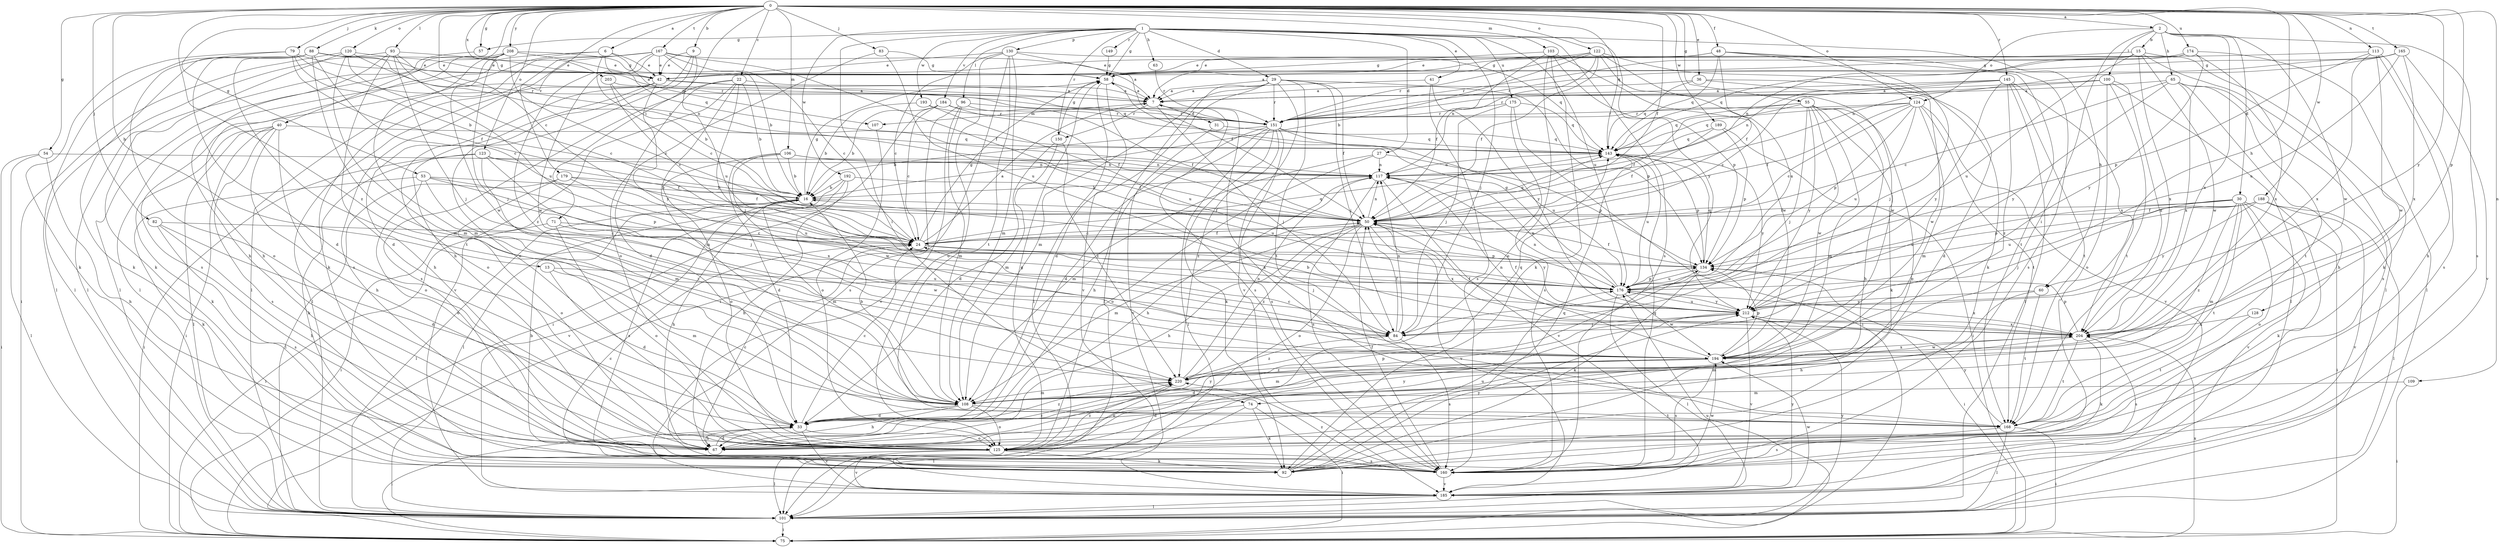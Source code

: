 strict digraph  {
0;
1;
2;
6;
7;
9;
13;
15;
16;
22;
24;
27;
29;
30;
31;
33;
36;
40;
41;
42;
48;
50;
53;
54;
55;
57;
58;
60;
63;
65;
67;
71;
74;
75;
79;
82;
83;
84;
88;
92;
93;
96;
100;
101;
103;
106;
107;
108;
109;
113;
117;
120;
122;
123;
124;
125;
128;
130;
134;
143;
145;
149;
150;
151;
160;
165;
167;
168;
174;
175;
176;
179;
184;
185;
188;
189;
192;
193;
194;
203;
204;
208;
212;
220;
0 -> 2  [label=a];
0 -> 6  [label=a];
0 -> 9  [label=b];
0 -> 13  [label=b];
0 -> 22  [label=c];
0 -> 24  [label=c];
0 -> 36  [label=e];
0 -> 40  [label=e];
0 -> 48  [label=f];
0 -> 50  [label=f];
0 -> 53  [label=g];
0 -> 54  [label=g];
0 -> 55  [label=g];
0 -> 57  [label=g];
0 -> 60  [label=h];
0 -> 71  [label=i];
0 -> 79  [label=j];
0 -> 82  [label=j];
0 -> 83  [label=j];
0 -> 88  [label=k];
0 -> 93  [label=l];
0 -> 103  [label=m];
0 -> 106  [label=m];
0 -> 109  [label=n];
0 -> 113  [label=n];
0 -> 120  [label=o];
0 -> 122  [label=o];
0 -> 123  [label=o];
0 -> 124  [label=o];
0 -> 128  [label=p];
0 -> 143  [label=q];
0 -> 145  [label=r];
0 -> 165  [label=t];
0 -> 167  [label=t];
0 -> 174  [label=u];
0 -> 179  [label=v];
0 -> 188  [label=w];
0 -> 189  [label=w];
0 -> 203  [label=x];
0 -> 208  [label=y];
0 -> 212  [label=y];
0 -> 220  [label=z];
1 -> 27  [label=d];
1 -> 29  [label=d];
1 -> 41  [label=e];
1 -> 57  [label=g];
1 -> 58  [label=g];
1 -> 60  [label=h];
1 -> 63  [label=h];
1 -> 74  [label=i];
1 -> 84  [label=j];
1 -> 96  [label=l];
1 -> 130  [label=p];
1 -> 149  [label=r];
1 -> 150  [label=r];
1 -> 160  [label=s];
1 -> 175  [label=u];
1 -> 176  [label=u];
1 -> 184  [label=v];
1 -> 192  [label=w];
1 -> 193  [label=w];
1 -> 212  [label=y];
2 -> 15  [label=b];
2 -> 30  [label=d];
2 -> 65  [label=h];
2 -> 74  [label=i];
2 -> 100  [label=l];
2 -> 124  [label=o];
2 -> 160  [label=s];
2 -> 194  [label=w];
2 -> 204  [label=x];
6 -> 24  [label=c];
6 -> 42  [label=e];
6 -> 101  [label=l];
6 -> 107  [label=m];
6 -> 143  [label=q];
6 -> 160  [label=s];
7 -> 31  [label=d];
7 -> 84  [label=j];
7 -> 107  [label=m];
7 -> 150  [label=r];
7 -> 160  [label=s];
9 -> 42  [label=e];
9 -> 67  [label=h];
9 -> 125  [label=o];
9 -> 176  [label=u];
13 -> 33  [label=d];
13 -> 108  [label=m];
13 -> 176  [label=u];
15 -> 58  [label=g];
15 -> 92  [label=k];
15 -> 101  [label=l];
15 -> 117  [label=n];
15 -> 151  [label=r];
15 -> 176  [label=u];
15 -> 194  [label=w];
15 -> 204  [label=x];
16 -> 50  [label=f];
16 -> 58  [label=g];
16 -> 67  [label=h];
16 -> 75  [label=i];
16 -> 101  [label=l];
16 -> 108  [label=m];
16 -> 160  [label=s];
22 -> 7  [label=a];
22 -> 16  [label=b];
22 -> 33  [label=d];
22 -> 84  [label=j];
22 -> 108  [label=m];
22 -> 160  [label=s];
22 -> 185  [label=v];
24 -> 7  [label=a];
24 -> 50  [label=f];
24 -> 58  [label=g];
24 -> 84  [label=j];
24 -> 134  [label=p];
24 -> 143  [label=q];
27 -> 108  [label=m];
27 -> 117  [label=n];
27 -> 125  [label=o];
27 -> 134  [label=p];
29 -> 7  [label=a];
29 -> 33  [label=d];
29 -> 50  [label=f];
29 -> 84  [label=j];
29 -> 101  [label=l];
29 -> 108  [label=m];
29 -> 134  [label=p];
29 -> 151  [label=r];
29 -> 168  [label=t];
29 -> 185  [label=v];
30 -> 50  [label=f];
30 -> 75  [label=i];
30 -> 84  [label=j];
30 -> 108  [label=m];
30 -> 125  [label=o];
30 -> 168  [label=t];
30 -> 176  [label=u];
30 -> 185  [label=v];
30 -> 220  [label=z];
31 -> 143  [label=q];
31 -> 185  [label=v];
33 -> 24  [label=c];
33 -> 67  [label=h];
33 -> 75  [label=i];
33 -> 125  [label=o];
33 -> 185  [label=v];
33 -> 220  [label=z];
36 -> 7  [label=a];
36 -> 33  [label=d];
36 -> 143  [label=q];
36 -> 194  [label=w];
40 -> 67  [label=h];
40 -> 75  [label=i];
40 -> 92  [label=k];
40 -> 101  [label=l];
40 -> 125  [label=o];
40 -> 143  [label=q];
40 -> 160  [label=s];
41 -> 7  [label=a];
41 -> 160  [label=s];
41 -> 212  [label=y];
42 -> 7  [label=a];
42 -> 67  [label=h];
42 -> 101  [label=l];
42 -> 125  [label=o];
42 -> 143  [label=q];
42 -> 212  [label=y];
48 -> 7  [label=a];
48 -> 42  [label=e];
48 -> 50  [label=f];
48 -> 84  [label=j];
48 -> 143  [label=q];
48 -> 160  [label=s];
48 -> 168  [label=t];
50 -> 24  [label=c];
50 -> 67  [label=h];
50 -> 108  [label=m];
50 -> 117  [label=n];
50 -> 125  [label=o];
50 -> 143  [label=q];
50 -> 185  [label=v];
50 -> 204  [label=x];
50 -> 212  [label=y];
50 -> 220  [label=z];
53 -> 16  [label=b];
53 -> 92  [label=k];
53 -> 125  [label=o];
53 -> 134  [label=p];
53 -> 204  [label=x];
53 -> 220  [label=z];
54 -> 67  [label=h];
54 -> 75  [label=i];
54 -> 101  [label=l];
54 -> 117  [label=n];
55 -> 50  [label=f];
55 -> 67  [label=h];
55 -> 84  [label=j];
55 -> 92  [label=k];
55 -> 108  [label=m];
55 -> 125  [label=o];
55 -> 143  [label=q];
55 -> 151  [label=r];
55 -> 194  [label=w];
55 -> 212  [label=y];
57 -> 101  [label=l];
58 -> 7  [label=a];
58 -> 101  [label=l];
58 -> 185  [label=v];
60 -> 67  [label=h];
60 -> 168  [label=t];
60 -> 212  [label=y];
63 -> 151  [label=r];
65 -> 7  [label=a];
65 -> 24  [label=c];
65 -> 67  [label=h];
65 -> 160  [label=s];
65 -> 168  [label=t];
65 -> 204  [label=x];
65 -> 212  [label=y];
67 -> 24  [label=c];
67 -> 33  [label=d];
67 -> 134  [label=p];
67 -> 212  [label=y];
67 -> 220  [label=z];
71 -> 24  [label=c];
71 -> 75  [label=i];
71 -> 125  [label=o];
71 -> 194  [label=w];
74 -> 33  [label=d];
74 -> 75  [label=i];
74 -> 92  [label=k];
74 -> 101  [label=l];
75 -> 176  [label=u];
75 -> 204  [label=x];
79 -> 16  [label=b];
79 -> 42  [label=e];
79 -> 50  [label=f];
79 -> 92  [label=k];
79 -> 125  [label=o];
79 -> 151  [label=r];
82 -> 24  [label=c];
82 -> 33  [label=d];
82 -> 67  [label=h];
82 -> 160  [label=s];
83 -> 58  [label=g];
83 -> 125  [label=o];
83 -> 176  [label=u];
84 -> 50  [label=f];
84 -> 117  [label=n];
84 -> 160  [label=s];
84 -> 220  [label=z];
88 -> 7  [label=a];
88 -> 24  [label=c];
88 -> 33  [label=d];
88 -> 58  [label=g];
88 -> 92  [label=k];
88 -> 101  [label=l];
88 -> 108  [label=m];
88 -> 151  [label=r];
88 -> 168  [label=t];
92 -> 16  [label=b];
92 -> 24  [label=c];
92 -> 143  [label=q];
92 -> 176  [label=u];
92 -> 212  [label=y];
93 -> 24  [label=c];
93 -> 33  [label=d];
93 -> 42  [label=e];
93 -> 67  [label=h];
93 -> 84  [label=j];
93 -> 101  [label=l];
93 -> 117  [label=n];
96 -> 50  [label=f];
96 -> 108  [label=m];
96 -> 151  [label=r];
96 -> 160  [label=s];
96 -> 185  [label=v];
100 -> 7  [label=a];
100 -> 101  [label=l];
100 -> 125  [label=o];
100 -> 151  [label=r];
100 -> 168  [label=t];
100 -> 204  [label=x];
101 -> 75  [label=i];
101 -> 212  [label=y];
103 -> 50  [label=f];
103 -> 58  [label=g];
103 -> 92  [label=k];
103 -> 125  [label=o];
103 -> 134  [label=p];
103 -> 194  [label=w];
106 -> 16  [label=b];
106 -> 33  [label=d];
106 -> 50  [label=f];
106 -> 117  [label=n];
106 -> 125  [label=o];
106 -> 194  [label=w];
107 -> 125  [label=o];
108 -> 16  [label=b];
108 -> 33  [label=d];
108 -> 67  [label=h];
108 -> 125  [label=o];
108 -> 168  [label=t];
109 -> 75  [label=i];
109 -> 108  [label=m];
113 -> 42  [label=e];
113 -> 67  [label=h];
113 -> 134  [label=p];
113 -> 160  [label=s];
113 -> 194  [label=w];
113 -> 204  [label=x];
117 -> 16  [label=b];
117 -> 67  [label=h];
117 -> 160  [label=s];
117 -> 185  [label=v];
120 -> 42  [label=e];
120 -> 75  [label=i];
120 -> 92  [label=k];
120 -> 108  [label=m];
120 -> 117  [label=n];
120 -> 176  [label=u];
122 -> 16  [label=b];
122 -> 42  [label=e];
122 -> 50  [label=f];
122 -> 92  [label=k];
122 -> 117  [label=n];
122 -> 151  [label=r];
122 -> 176  [label=u];
122 -> 194  [label=w];
123 -> 50  [label=f];
123 -> 75  [label=i];
123 -> 84  [label=j];
123 -> 92  [label=k];
123 -> 108  [label=m];
123 -> 117  [label=n];
124 -> 24  [label=c];
124 -> 50  [label=f];
124 -> 108  [label=m];
124 -> 134  [label=p];
124 -> 143  [label=q];
124 -> 151  [label=r];
124 -> 168  [label=t];
124 -> 176  [label=u];
124 -> 185  [label=v];
125 -> 58  [label=g];
125 -> 92  [label=k];
125 -> 101  [label=l];
125 -> 160  [label=s];
125 -> 185  [label=v];
125 -> 212  [label=y];
125 -> 220  [label=z];
128 -> 168  [label=t];
128 -> 204  [label=x];
130 -> 24  [label=c];
130 -> 42  [label=e];
130 -> 50  [label=f];
130 -> 75  [label=i];
130 -> 108  [label=m];
130 -> 125  [label=o];
130 -> 143  [label=q];
130 -> 168  [label=t];
134 -> 50  [label=f];
134 -> 75  [label=i];
134 -> 92  [label=k];
134 -> 143  [label=q];
134 -> 176  [label=u];
143 -> 117  [label=n];
143 -> 134  [label=p];
143 -> 176  [label=u];
143 -> 212  [label=y];
145 -> 7  [label=a];
145 -> 24  [label=c];
145 -> 101  [label=l];
145 -> 117  [label=n];
145 -> 168  [label=t];
145 -> 204  [label=x];
145 -> 212  [label=y];
145 -> 220  [label=z];
149 -> 58  [label=g];
150 -> 33  [label=d];
150 -> 58  [label=g];
150 -> 108  [label=m];
150 -> 220  [label=z];
151 -> 16  [label=b];
151 -> 33  [label=d];
151 -> 67  [label=h];
151 -> 92  [label=k];
151 -> 101  [label=l];
151 -> 143  [label=q];
151 -> 160  [label=s];
151 -> 176  [label=u];
151 -> 220  [label=z];
160 -> 50  [label=f];
160 -> 143  [label=q];
160 -> 185  [label=v];
160 -> 194  [label=w];
160 -> 220  [label=z];
165 -> 58  [label=g];
165 -> 117  [label=n];
165 -> 151  [label=r];
165 -> 176  [label=u];
165 -> 185  [label=v];
165 -> 204  [label=x];
167 -> 7  [label=a];
167 -> 16  [label=b];
167 -> 24  [label=c];
167 -> 42  [label=e];
167 -> 50  [label=f];
167 -> 92  [label=k];
167 -> 101  [label=l];
167 -> 160  [label=s];
167 -> 194  [label=w];
167 -> 220  [label=z];
168 -> 7  [label=a];
168 -> 75  [label=i];
168 -> 101  [label=l];
168 -> 160  [label=s];
168 -> 212  [label=y];
174 -> 42  [label=e];
174 -> 58  [label=g];
174 -> 101  [label=l];
174 -> 143  [label=q];
174 -> 204  [label=x];
174 -> 212  [label=y];
175 -> 75  [label=i];
175 -> 84  [label=j];
175 -> 143  [label=q];
175 -> 151  [label=r];
175 -> 160  [label=s];
176 -> 58  [label=g];
176 -> 101  [label=l];
176 -> 117  [label=n];
176 -> 134  [label=p];
176 -> 194  [label=w];
176 -> 204  [label=x];
176 -> 212  [label=y];
179 -> 16  [label=b];
179 -> 50  [label=f];
179 -> 101  [label=l];
179 -> 125  [label=o];
179 -> 176  [label=u];
184 -> 16  [label=b];
184 -> 24  [label=c];
184 -> 50  [label=f];
184 -> 75  [label=i];
184 -> 151  [label=r];
185 -> 101  [label=l];
185 -> 194  [label=w];
185 -> 212  [label=y];
188 -> 50  [label=f];
188 -> 92  [label=k];
188 -> 101  [label=l];
188 -> 134  [label=p];
188 -> 176  [label=u];
188 -> 185  [label=v];
188 -> 212  [label=y];
189 -> 50  [label=f];
189 -> 75  [label=i];
189 -> 134  [label=p];
189 -> 143  [label=q];
192 -> 16  [label=b];
192 -> 67  [label=h];
192 -> 101  [label=l];
192 -> 176  [label=u];
192 -> 185  [label=v];
193 -> 16  [label=b];
193 -> 151  [label=r];
193 -> 176  [label=u];
194 -> 24  [label=c];
194 -> 33  [label=d];
194 -> 108  [label=m];
194 -> 117  [label=n];
194 -> 134  [label=p];
194 -> 160  [label=s];
194 -> 204  [label=x];
194 -> 220  [label=z];
203 -> 7  [label=a];
203 -> 16  [label=b];
203 -> 24  [label=c];
204 -> 16  [label=b];
204 -> 50  [label=f];
204 -> 92  [label=k];
204 -> 108  [label=m];
204 -> 134  [label=p];
204 -> 160  [label=s];
204 -> 168  [label=t];
204 -> 194  [label=w];
208 -> 24  [label=c];
208 -> 42  [label=e];
208 -> 58  [label=g];
208 -> 67  [label=h];
208 -> 84  [label=j];
208 -> 101  [label=l];
208 -> 108  [label=m];
208 -> 194  [label=w];
212 -> 50  [label=f];
212 -> 84  [label=j];
212 -> 117  [label=n];
212 -> 176  [label=u];
212 -> 185  [label=v];
212 -> 204  [label=x];
220 -> 108  [label=m];
220 -> 117  [label=n];
220 -> 125  [label=o];
220 -> 143  [label=q];
}
